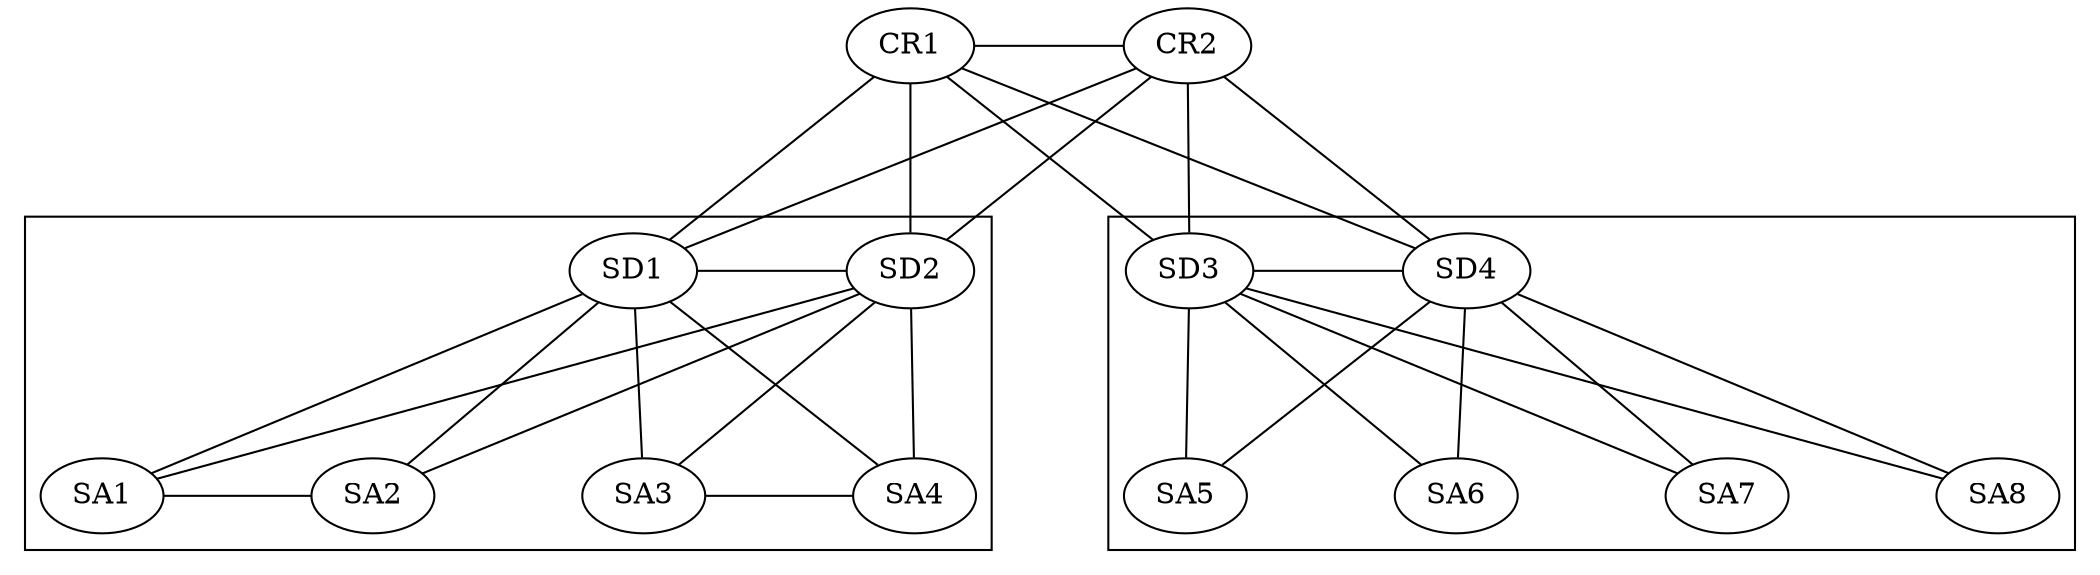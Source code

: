 graph G {
  ranksep = 1.0
  nodesep = 1.0
  subgraph cluster_dist1 {
      SD1
      SD2
      SA1
      SA2
      SA3
      SA4
      SD1 -- SD2
      SA1 -- SA2
      SD1 -- SA1
      SD2 -- SA2
      SD1 -- SA2
      SD2 -- SA1
      // Comment
      SA3 -- SA4
      SD1 -- SA3
      SD2 -- SA4
      SD1 -- SA4
      SD2 -- SA3
      { rank = same; SD1 SD2 }
      { rank = same; SA1 SA2 SA3 SA4 }
  }

  subgraph cluster_dist2 {
      SD3
      SD4
      SA5
      SA6
      SA7
      SA8
      SD3 -- SD4
      SD3 -- SA5
      SD4 -- SA6
      SD3 -- SA6
      SD4 -- SA5
      // Comment
      SD3 -- SA7
      SD4 -- SA8
      SD3 -- SA8
      SD4 -- SA7
      subgraph { rank = same; SD3 SD4 }
      { rank = same; SA5 SA6 SA7 SA8 }
  }

  { rank = same; CR1 CR2 }

  CR1 -- CR2
  CR1 -- SD1
  CR1 -- SD2
  CR1 -- SD3
  CR1 -- SD4
  CR2 -- SD1
  CR2 -- SD2
  CR2 -- SD3
  CR2 -- SD4
}

